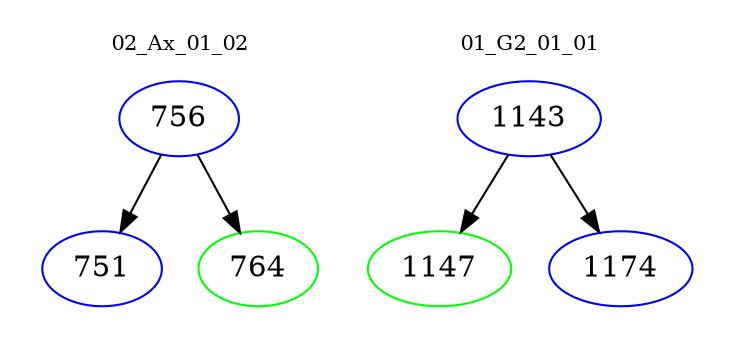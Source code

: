 digraph{
subgraph cluster_0 {
color = white
label = "02_Ax_01_02";
fontsize=10;
T0_756 [label="756", color="blue"]
T0_756 -> T0_751 [color="black"]
T0_751 [label="751", color="blue"]
T0_756 -> T0_764 [color="black"]
T0_764 [label="764", color="green"]
}
subgraph cluster_1 {
color = white
label = "01_G2_01_01";
fontsize=10;
T1_1143 [label="1143", color="blue"]
T1_1143 -> T1_1147 [color="black"]
T1_1147 [label="1147", color="green"]
T1_1143 -> T1_1174 [color="black"]
T1_1174 [label="1174", color="blue"]
}
}
